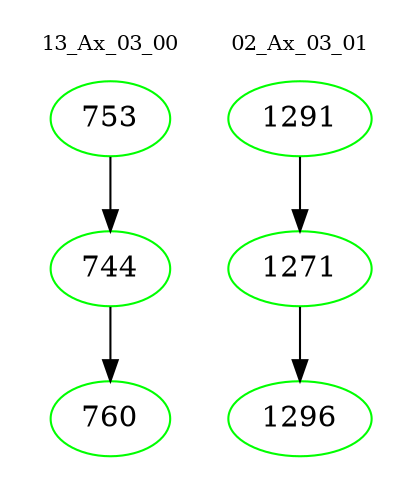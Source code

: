 digraph{
subgraph cluster_0 {
color = white
label = "13_Ax_03_00";
fontsize=10;
T0_753 [label="753", color="green"]
T0_753 -> T0_744 [color="black"]
T0_744 [label="744", color="green"]
T0_744 -> T0_760 [color="black"]
T0_760 [label="760", color="green"]
}
subgraph cluster_1 {
color = white
label = "02_Ax_03_01";
fontsize=10;
T1_1291 [label="1291", color="green"]
T1_1291 -> T1_1271 [color="black"]
T1_1271 [label="1271", color="green"]
T1_1271 -> T1_1296 [color="black"]
T1_1296 [label="1296", color="green"]
}
}
